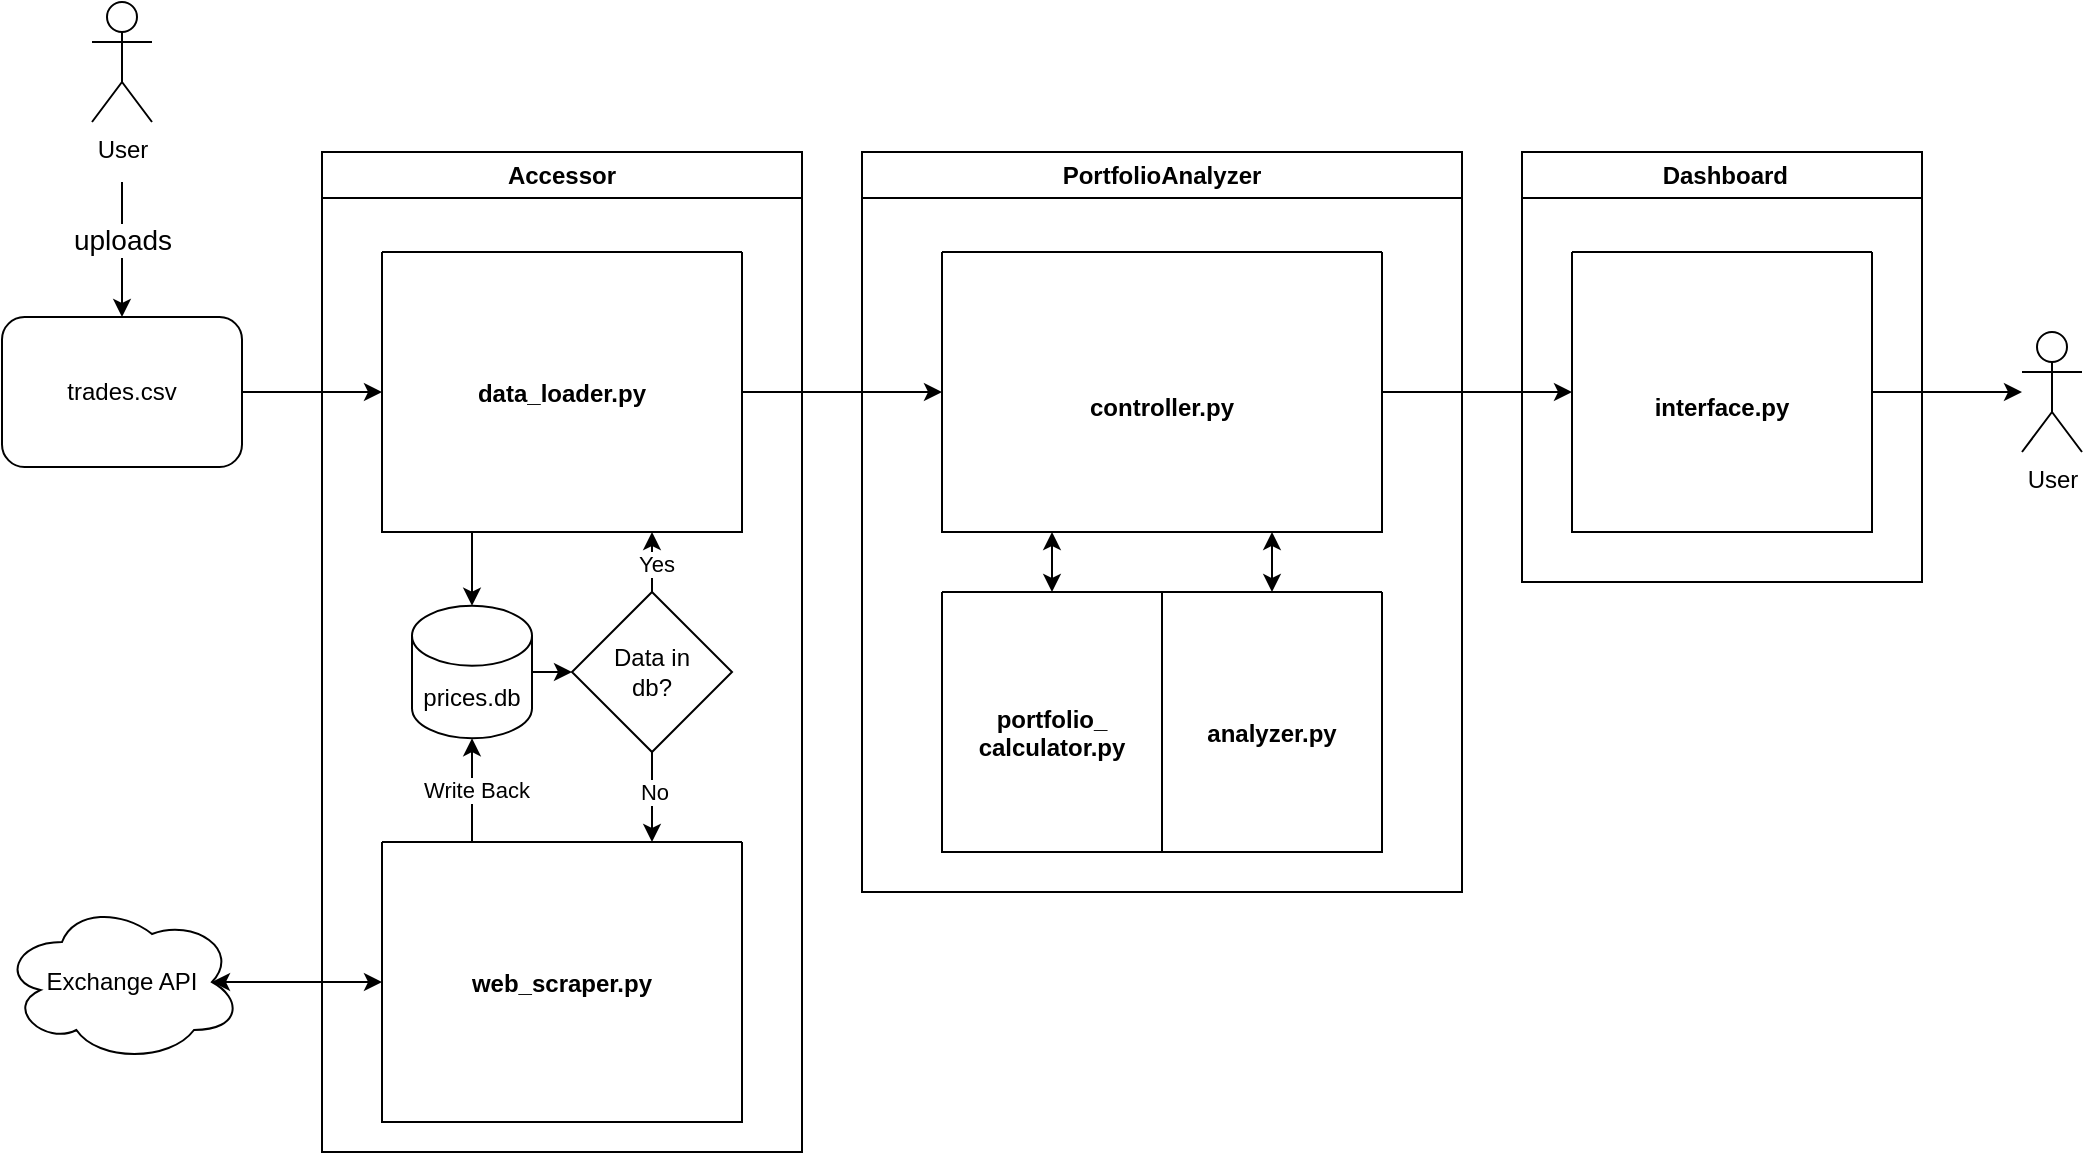<mxfile version="21.6.2" type="github">
  <diagram name="Page-1" id="gygmYfpJUvNPn72T8sBX">
    <mxGraphModel dx="1434" dy="796" grid="1" gridSize="10" guides="1" tooltips="1" connect="1" arrows="1" fold="1" page="1" pageScale="1" pageWidth="850" pageHeight="1100" math="0" shadow="0">
      <root>
        <mxCell id="0" />
        <mxCell id="1" parent="0" />
        <mxCell id="AJYL74WCXrSji0Hc39n0-1" value="PortfolioAnalyzer" style="swimlane;whiteSpace=wrap;html=1;startSize=23;" vertex="1" parent="1">
          <mxGeometry x="450" y="275" width="300" height="370" as="geometry" />
        </mxCell>
        <mxCell id="AJYL74WCXrSji0Hc39n0-4" value="&#xa;&#xa;&#xa;&#xa;&#xa;&#xa;&#xa;&#xa;&#xa;&#xa;&#xa;controller.py" style="swimlane;startSize=0;" vertex="1" parent="AJYL74WCXrSji0Hc39n0-1">
          <mxGeometry x="40" y="50" width="220" height="140" as="geometry" />
        </mxCell>
        <mxCell id="AJYL74WCXrSji0Hc39n0-5" value="&#xa;&#xa;&#xa;&#xa;&#xa;&#xa;&#xa;&#xa;&#xa;&#xa;analyzer.py" style="swimlane;startSize=0;" vertex="1" parent="AJYL74WCXrSji0Hc39n0-1">
          <mxGeometry x="150" y="220" width="110" height="130" as="geometry" />
        </mxCell>
        <mxCell id="AJYL74WCXrSji0Hc39n0-7" value="&#xa;&#xa;&#xa;&#xa;&#xa;&#xa;&#xa;&#xa;&#xa;&#xa;portfolio_&#xa;calculator.py" style="swimlane;startSize=0;" vertex="1" parent="AJYL74WCXrSji0Hc39n0-1">
          <mxGeometry x="40" y="220" width="110" height="130" as="geometry" />
        </mxCell>
        <mxCell id="AJYL74WCXrSji0Hc39n0-8" value="" style="endArrow=classic;startArrow=classic;html=1;rounded=0;entryX=0.25;entryY=1;entryDx=0;entryDy=0;exitX=0.5;exitY=0;exitDx=0;exitDy=0;" edge="1" parent="AJYL74WCXrSji0Hc39n0-1" source="AJYL74WCXrSji0Hc39n0-7" target="AJYL74WCXrSji0Hc39n0-4">
          <mxGeometry width="50" height="50" relative="1" as="geometry">
            <mxPoint x="95" y="270" as="sourcePoint" />
            <mxPoint x="115" y="230" as="targetPoint" />
          </mxGeometry>
        </mxCell>
        <mxCell id="AJYL74WCXrSji0Hc39n0-135" value="" style="endArrow=classic;startArrow=classic;html=1;rounded=0;exitX=0.75;exitY=1;exitDx=0;exitDy=0;entryX=0.5;entryY=0;entryDx=0;entryDy=0;" edge="1" parent="AJYL74WCXrSji0Hc39n0-1" source="AJYL74WCXrSji0Hc39n0-4" target="AJYL74WCXrSji0Hc39n0-5">
          <mxGeometry width="50" height="50" relative="1" as="geometry">
            <mxPoint x="130" y="195" as="sourcePoint" />
            <mxPoint x="180" y="145" as="targetPoint" />
          </mxGeometry>
        </mxCell>
        <mxCell id="AJYL74WCXrSji0Hc39n0-18" value="" style="endArrow=classic;html=1;rounded=0;exitX=1;exitY=0.5;exitDx=0;exitDy=0;entryX=0;entryY=0.5;entryDx=0;entryDy=0;" edge="1" parent="1" source="AJYL74WCXrSji0Hc39n0-114" target="AJYL74WCXrSji0Hc39n0-4">
          <mxGeometry width="50" height="50" relative="1" as="geometry">
            <mxPoint x="340" y="395" as="sourcePoint" />
            <mxPoint x="610" y="440" as="targetPoint" />
          </mxGeometry>
        </mxCell>
        <mxCell id="AJYL74WCXrSji0Hc39n0-42" value="User&lt;br&gt;" style="shape=umlActor;verticalLabelPosition=bottom;verticalAlign=top;html=1;outlineConnect=0;" vertex="1" parent="1">
          <mxGeometry x="1030" y="365" width="30" height="60" as="geometry" />
        </mxCell>
        <mxCell id="AJYL74WCXrSji0Hc39n0-44" value="" style="endArrow=classic;html=1;rounded=0;exitX=1;exitY=0.5;exitDx=0;exitDy=0;" edge="1" parent="1" source="AJYL74WCXrSji0Hc39n0-2" target="AJYL74WCXrSji0Hc39n0-42">
          <mxGeometry width="50" height="50" relative="1" as="geometry">
            <mxPoint x="580" y="530" as="sourcePoint" />
            <mxPoint x="990" y="440" as="targetPoint" />
          </mxGeometry>
        </mxCell>
        <mxCell id="AJYL74WCXrSji0Hc39n0-112" value="Accessor" style="swimlane;whiteSpace=wrap;html=1;" vertex="1" parent="1">
          <mxGeometry x="180" y="275" width="240" height="500" as="geometry" />
        </mxCell>
        <mxCell id="AJYL74WCXrSji0Hc39n0-113" value="&#xa;&#xa;&#xa;&#xa;&#xa;&#xa;&#xa;&#xa;&#xa;&#xa;web_scraper.py" style="swimlane;startSize=0;" vertex="1" parent="AJYL74WCXrSji0Hc39n0-112">
          <mxGeometry x="30" y="345" width="180" height="140" as="geometry" />
        </mxCell>
        <mxCell id="AJYL74WCXrSji0Hc39n0-114" value="&#xa;&#xa;&#xa;&#xa;&#xa;&#xa;&#xa;&#xa;&#xa;&#xa;data_loader.py" style="swimlane;startSize=0;" vertex="1" parent="AJYL74WCXrSji0Hc39n0-112">
          <mxGeometry x="30" y="50" width="180" height="140" as="geometry" />
        </mxCell>
        <mxCell id="AJYL74WCXrSji0Hc39n0-115" value="prices.db" style="shape=cylinder3;whiteSpace=wrap;html=1;boundedLbl=1;backgroundOutline=1;size=15;" vertex="1" parent="AJYL74WCXrSji0Hc39n0-112">
          <mxGeometry x="45" y="226.87" width="60" height="66.25" as="geometry" />
        </mxCell>
        <mxCell id="AJYL74WCXrSji0Hc39n0-116" value="Data in &lt;br&gt;db?" style="rhombus;whiteSpace=wrap;html=1;" vertex="1" parent="AJYL74WCXrSji0Hc39n0-112">
          <mxGeometry x="125" y="220" width="80" height="80" as="geometry" />
        </mxCell>
        <mxCell id="AJYL74WCXrSji0Hc39n0-117" value="" style="endArrow=classic;html=1;rounded=0;entryX=0.5;entryY=0;entryDx=0;entryDy=0;entryPerimeter=0;exitX=0.25;exitY=1;exitDx=0;exitDy=0;" edge="1" parent="AJYL74WCXrSji0Hc39n0-112" source="AJYL74WCXrSji0Hc39n0-114" target="AJYL74WCXrSji0Hc39n0-115">
          <mxGeometry width="50" height="50" relative="1" as="geometry">
            <mxPoint x="60" y="200" as="sourcePoint" />
            <mxPoint x="430" y="110" as="targetPoint" />
          </mxGeometry>
        </mxCell>
        <mxCell id="AJYL74WCXrSji0Hc39n0-118" value="" style="endArrow=classic;html=1;rounded=0;exitX=1;exitY=0.5;exitDx=0;exitDy=0;exitPerimeter=0;entryX=0;entryY=0.5;entryDx=0;entryDy=0;" edge="1" parent="AJYL74WCXrSji0Hc39n0-112" source="AJYL74WCXrSji0Hc39n0-115" target="AJYL74WCXrSji0Hc39n0-116">
          <mxGeometry width="50" height="50" relative="1" as="geometry">
            <mxPoint x="380" y="360" as="sourcePoint" />
            <mxPoint x="430" y="310" as="targetPoint" />
          </mxGeometry>
        </mxCell>
        <mxCell id="AJYL74WCXrSji0Hc39n0-119" value="" style="endArrow=classic;html=1;rounded=0;exitX=0.5;exitY=0;exitDx=0;exitDy=0;entryX=0.75;entryY=1;entryDx=0;entryDy=0;" edge="1" parent="AJYL74WCXrSji0Hc39n0-112" source="AJYL74WCXrSji0Hc39n0-116" target="AJYL74WCXrSji0Hc39n0-114">
          <mxGeometry width="50" height="50" relative="1" as="geometry">
            <mxPoint x="380" y="360" as="sourcePoint" />
            <mxPoint x="430" y="310" as="targetPoint" />
          </mxGeometry>
        </mxCell>
        <mxCell id="AJYL74WCXrSji0Hc39n0-120" value="Yes" style="edgeLabel;html=1;align=center;verticalAlign=middle;resizable=0;points=[];" vertex="1" connectable="0" parent="AJYL74WCXrSji0Hc39n0-119">
          <mxGeometry x="-0.038" y="-2" relative="1" as="geometry">
            <mxPoint as="offset" />
          </mxGeometry>
        </mxCell>
        <mxCell id="AJYL74WCXrSji0Hc39n0-121" value="" style="endArrow=classic;html=1;rounded=0;exitX=0.5;exitY=1;exitDx=0;exitDy=0;entryX=0.75;entryY=0;entryDx=0;entryDy=0;" edge="1" parent="AJYL74WCXrSji0Hc39n0-112" source="AJYL74WCXrSji0Hc39n0-116" target="AJYL74WCXrSji0Hc39n0-113">
          <mxGeometry width="50" height="50" relative="1" as="geometry">
            <mxPoint x="375" y="360" as="sourcePoint" />
            <mxPoint x="425" y="310" as="targetPoint" />
          </mxGeometry>
        </mxCell>
        <mxCell id="AJYL74WCXrSji0Hc39n0-122" value="No" style="edgeLabel;html=1;align=center;verticalAlign=middle;resizable=0;points=[];" vertex="1" connectable="0" parent="AJYL74WCXrSji0Hc39n0-121">
          <mxGeometry x="-0.133" y="1" relative="1" as="geometry">
            <mxPoint as="offset" />
          </mxGeometry>
        </mxCell>
        <mxCell id="AJYL74WCXrSji0Hc39n0-123" value="" style="endArrow=classic;html=1;rounded=0;entryX=0.5;entryY=1;entryDx=0;entryDy=0;entryPerimeter=0;exitX=0.25;exitY=0;exitDx=0;exitDy=0;" edge="1" parent="AJYL74WCXrSji0Hc39n0-112" source="AJYL74WCXrSji0Hc39n0-113" target="AJYL74WCXrSji0Hc39n0-115">
          <mxGeometry width="50" height="50" relative="1" as="geometry">
            <mxPoint x="375" y="360" as="sourcePoint" />
            <mxPoint x="425" y="310" as="targetPoint" />
          </mxGeometry>
        </mxCell>
        <mxCell id="AJYL74WCXrSji0Hc39n0-131" value="Write Back" style="edgeLabel;html=1;align=center;verticalAlign=middle;resizable=0;points=[];" vertex="1" connectable="0" parent="AJYL74WCXrSji0Hc39n0-123">
          <mxGeometry x="0.002" y="-2" relative="1" as="geometry">
            <mxPoint as="offset" />
          </mxGeometry>
        </mxCell>
        <mxCell id="AJYL74WCXrSji0Hc39n0-124" value="User&lt;br&gt;" style="shape=umlActor;verticalLabelPosition=bottom;verticalAlign=top;html=1;outlineConnect=0;" vertex="1" parent="1">
          <mxGeometry x="65" y="200" width="30" height="60" as="geometry" />
        </mxCell>
        <mxCell id="AJYL74WCXrSji0Hc39n0-125" value="trades.csv" style="rounded=1;whiteSpace=wrap;html=1;" vertex="1" parent="1">
          <mxGeometry x="20" y="357.5" width="120" height="75" as="geometry" />
        </mxCell>
        <mxCell id="AJYL74WCXrSji0Hc39n0-126" value="" style="endArrow=classic;html=1;rounded=0;entryX=0.5;entryY=0;entryDx=0;entryDy=0;" edge="1" parent="1" target="AJYL74WCXrSji0Hc39n0-125">
          <mxGeometry width="50" height="50" relative="1" as="geometry">
            <mxPoint x="80" y="290" as="sourcePoint" />
            <mxPoint x="180" y="160" as="targetPoint" />
          </mxGeometry>
        </mxCell>
        <mxCell id="AJYL74WCXrSji0Hc39n0-127" value="&lt;font style=&quot;font-size: 14px;&quot;&gt;uploads&lt;/font&gt;" style="edgeLabel;html=1;align=center;verticalAlign=middle;resizable=0;points=[];" vertex="1" connectable="0" parent="AJYL74WCXrSji0Hc39n0-126">
          <mxGeometry x="-0.012" y="2" relative="1" as="geometry">
            <mxPoint x="-2" y="-5" as="offset" />
          </mxGeometry>
        </mxCell>
        <mxCell id="AJYL74WCXrSji0Hc39n0-128" value="" style="endArrow=classic;html=1;rounded=0;exitX=1;exitY=0.5;exitDx=0;exitDy=0;entryX=0;entryY=0.5;entryDx=0;entryDy=0;" edge="1" parent="1" source="AJYL74WCXrSji0Hc39n0-125" target="AJYL74WCXrSji0Hc39n0-114">
          <mxGeometry width="50" height="50" relative="1" as="geometry">
            <mxPoint x="210" y="470" as="sourcePoint" />
            <mxPoint x="210" y="400" as="targetPoint" />
          </mxGeometry>
        </mxCell>
        <mxCell id="AJYL74WCXrSji0Hc39n0-129" value="" style="endArrow=classic;startArrow=classic;html=1;rounded=0;exitX=0;exitY=0.5;exitDx=0;exitDy=0;entryX=0.875;entryY=0.5;entryDx=0;entryDy=0;entryPerimeter=0;" edge="1" parent="1" source="AJYL74WCXrSji0Hc39n0-113" target="AJYL74WCXrSji0Hc39n0-130">
          <mxGeometry width="50" height="50" relative="1" as="geometry">
            <mxPoint x="580" y="490" as="sourcePoint" />
            <mxPoint x="140" y="690" as="targetPoint" />
          </mxGeometry>
        </mxCell>
        <mxCell id="AJYL74WCXrSji0Hc39n0-130" value="Exchange API" style="ellipse;shape=cloud;whiteSpace=wrap;html=1;" vertex="1" parent="1">
          <mxGeometry x="20" y="650" width="120" height="80" as="geometry" />
        </mxCell>
        <mxCell id="AJYL74WCXrSji0Hc39n0-132" value="&amp;nbsp;Dashboard" style="swimlane;whiteSpace=wrap;html=1;" vertex="1" parent="1">
          <mxGeometry x="780" y="275" width="200" height="215" as="geometry" />
        </mxCell>
        <mxCell id="AJYL74WCXrSji0Hc39n0-2" value="&#xa;&#xa;&#xa;&#xa;&#xa;&#xa;&#xa;&#xa;&#xa;&#xa;&#xa;interface.py" style="swimlane;startSize=0;" vertex="1" parent="AJYL74WCXrSji0Hc39n0-132">
          <mxGeometry x="25" y="50" width="150" height="140" as="geometry" />
        </mxCell>
        <mxCell id="AJYL74WCXrSji0Hc39n0-133" value="" style="endArrow=classic;html=1;rounded=0;exitX=1;exitY=0.5;exitDx=0;exitDy=0;" edge="1" parent="1" source="AJYL74WCXrSji0Hc39n0-4" target="AJYL74WCXrSji0Hc39n0-2">
          <mxGeometry width="50" height="50" relative="1" as="geometry">
            <mxPoint x="580" y="470" as="sourcePoint" />
            <mxPoint x="630" y="420" as="targetPoint" />
          </mxGeometry>
        </mxCell>
      </root>
    </mxGraphModel>
  </diagram>
</mxfile>
